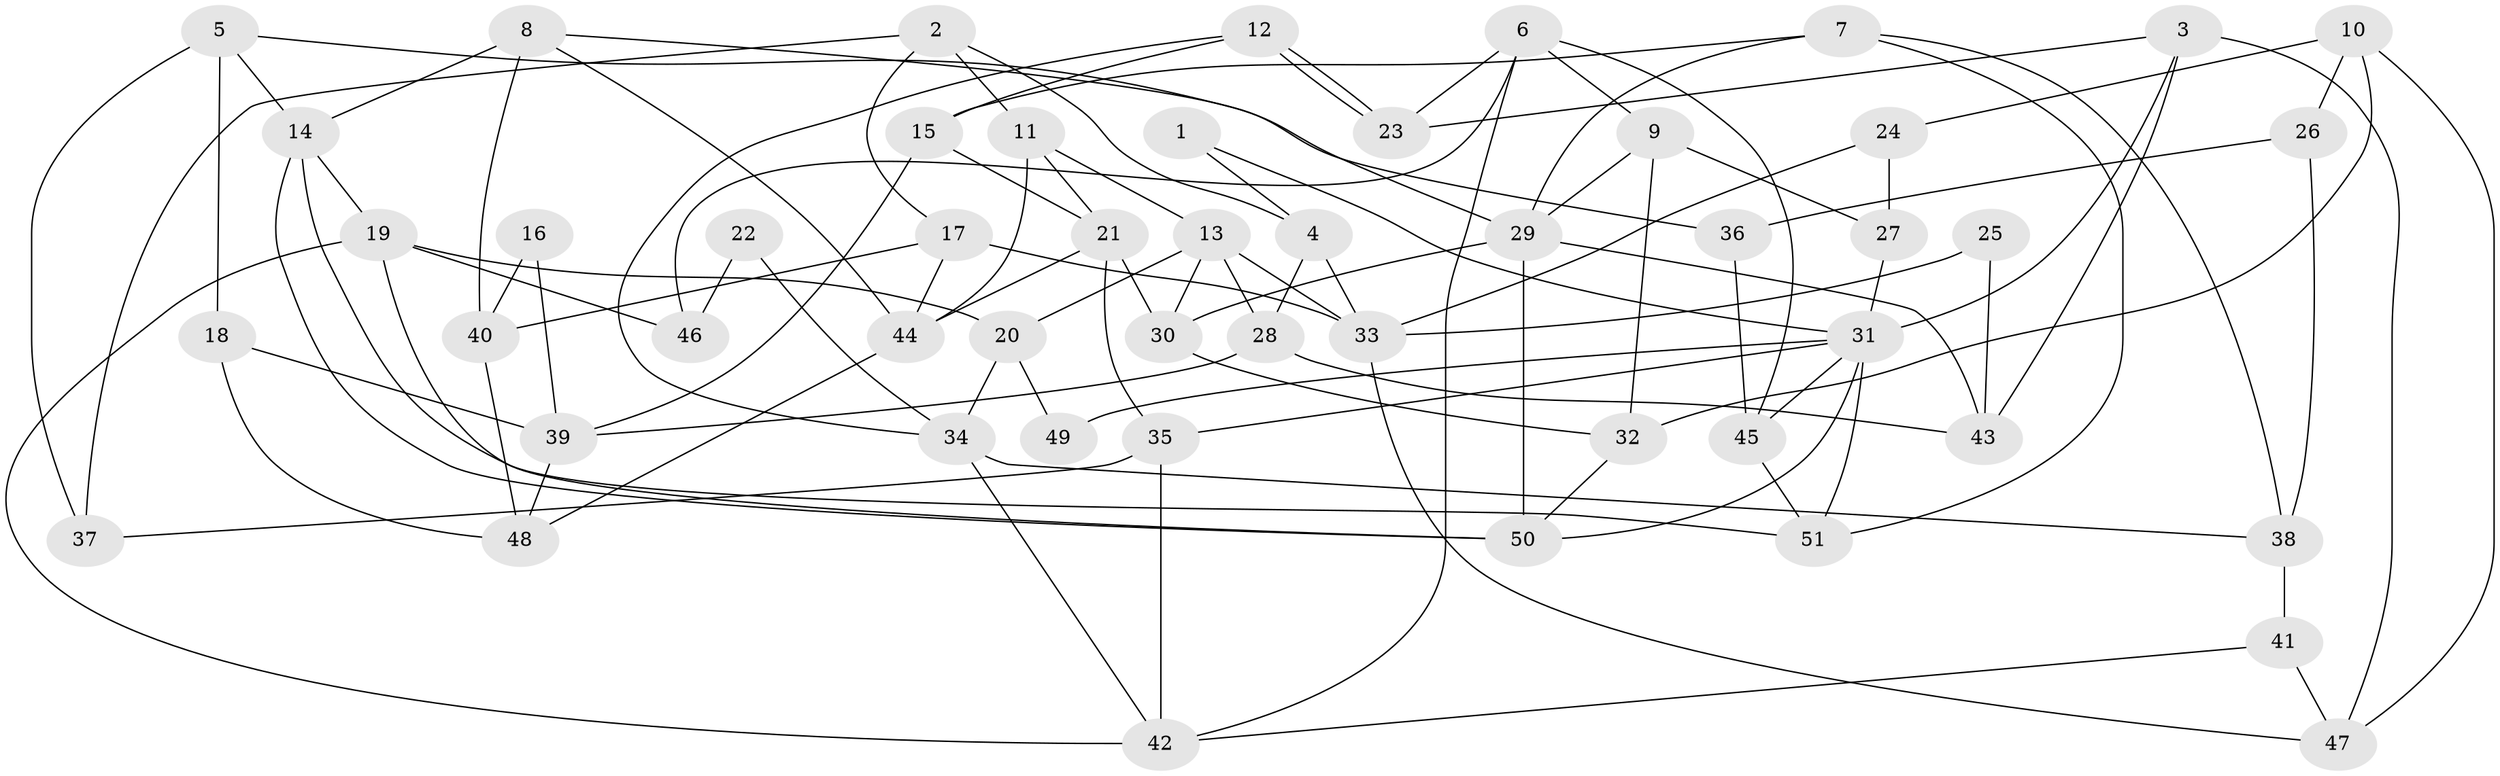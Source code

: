 // Generated by graph-tools (version 1.1) at 2025/50/03/09/25 03:50:07]
// undirected, 51 vertices, 102 edges
graph export_dot {
graph [start="1"]
  node [color=gray90,style=filled];
  1;
  2;
  3;
  4;
  5;
  6;
  7;
  8;
  9;
  10;
  11;
  12;
  13;
  14;
  15;
  16;
  17;
  18;
  19;
  20;
  21;
  22;
  23;
  24;
  25;
  26;
  27;
  28;
  29;
  30;
  31;
  32;
  33;
  34;
  35;
  36;
  37;
  38;
  39;
  40;
  41;
  42;
  43;
  44;
  45;
  46;
  47;
  48;
  49;
  50;
  51;
  1 -- 31;
  1 -- 4;
  2 -- 4;
  2 -- 37;
  2 -- 11;
  2 -- 17;
  3 -- 47;
  3 -- 23;
  3 -- 31;
  3 -- 43;
  4 -- 28;
  4 -- 33;
  5 -- 14;
  5 -- 18;
  5 -- 36;
  5 -- 37;
  6 -- 9;
  6 -- 42;
  6 -- 23;
  6 -- 45;
  6 -- 46;
  7 -- 29;
  7 -- 51;
  7 -- 15;
  7 -- 38;
  8 -- 14;
  8 -- 44;
  8 -- 29;
  8 -- 40;
  9 -- 27;
  9 -- 29;
  9 -- 32;
  10 -- 26;
  10 -- 32;
  10 -- 24;
  10 -- 47;
  11 -- 44;
  11 -- 13;
  11 -- 21;
  12 -- 15;
  12 -- 23;
  12 -- 23;
  12 -- 34;
  13 -- 33;
  13 -- 20;
  13 -- 28;
  13 -- 30;
  14 -- 19;
  14 -- 50;
  14 -- 51;
  15 -- 21;
  15 -- 39;
  16 -- 39;
  16 -- 40;
  17 -- 40;
  17 -- 33;
  17 -- 44;
  18 -- 48;
  18 -- 39;
  19 -- 20;
  19 -- 50;
  19 -- 42;
  19 -- 46;
  20 -- 34;
  20 -- 49;
  21 -- 30;
  21 -- 35;
  21 -- 44;
  22 -- 46;
  22 -- 34;
  24 -- 33;
  24 -- 27;
  25 -- 43;
  25 -- 33;
  26 -- 36;
  26 -- 38;
  27 -- 31;
  28 -- 43;
  28 -- 39;
  29 -- 50;
  29 -- 30;
  29 -- 43;
  30 -- 32;
  31 -- 45;
  31 -- 35;
  31 -- 49;
  31 -- 50;
  31 -- 51;
  32 -- 50;
  33 -- 47;
  34 -- 42;
  34 -- 38;
  35 -- 37;
  35 -- 42;
  36 -- 45;
  38 -- 41;
  39 -- 48;
  40 -- 48;
  41 -- 42;
  41 -- 47;
  44 -- 48;
  45 -- 51;
}
